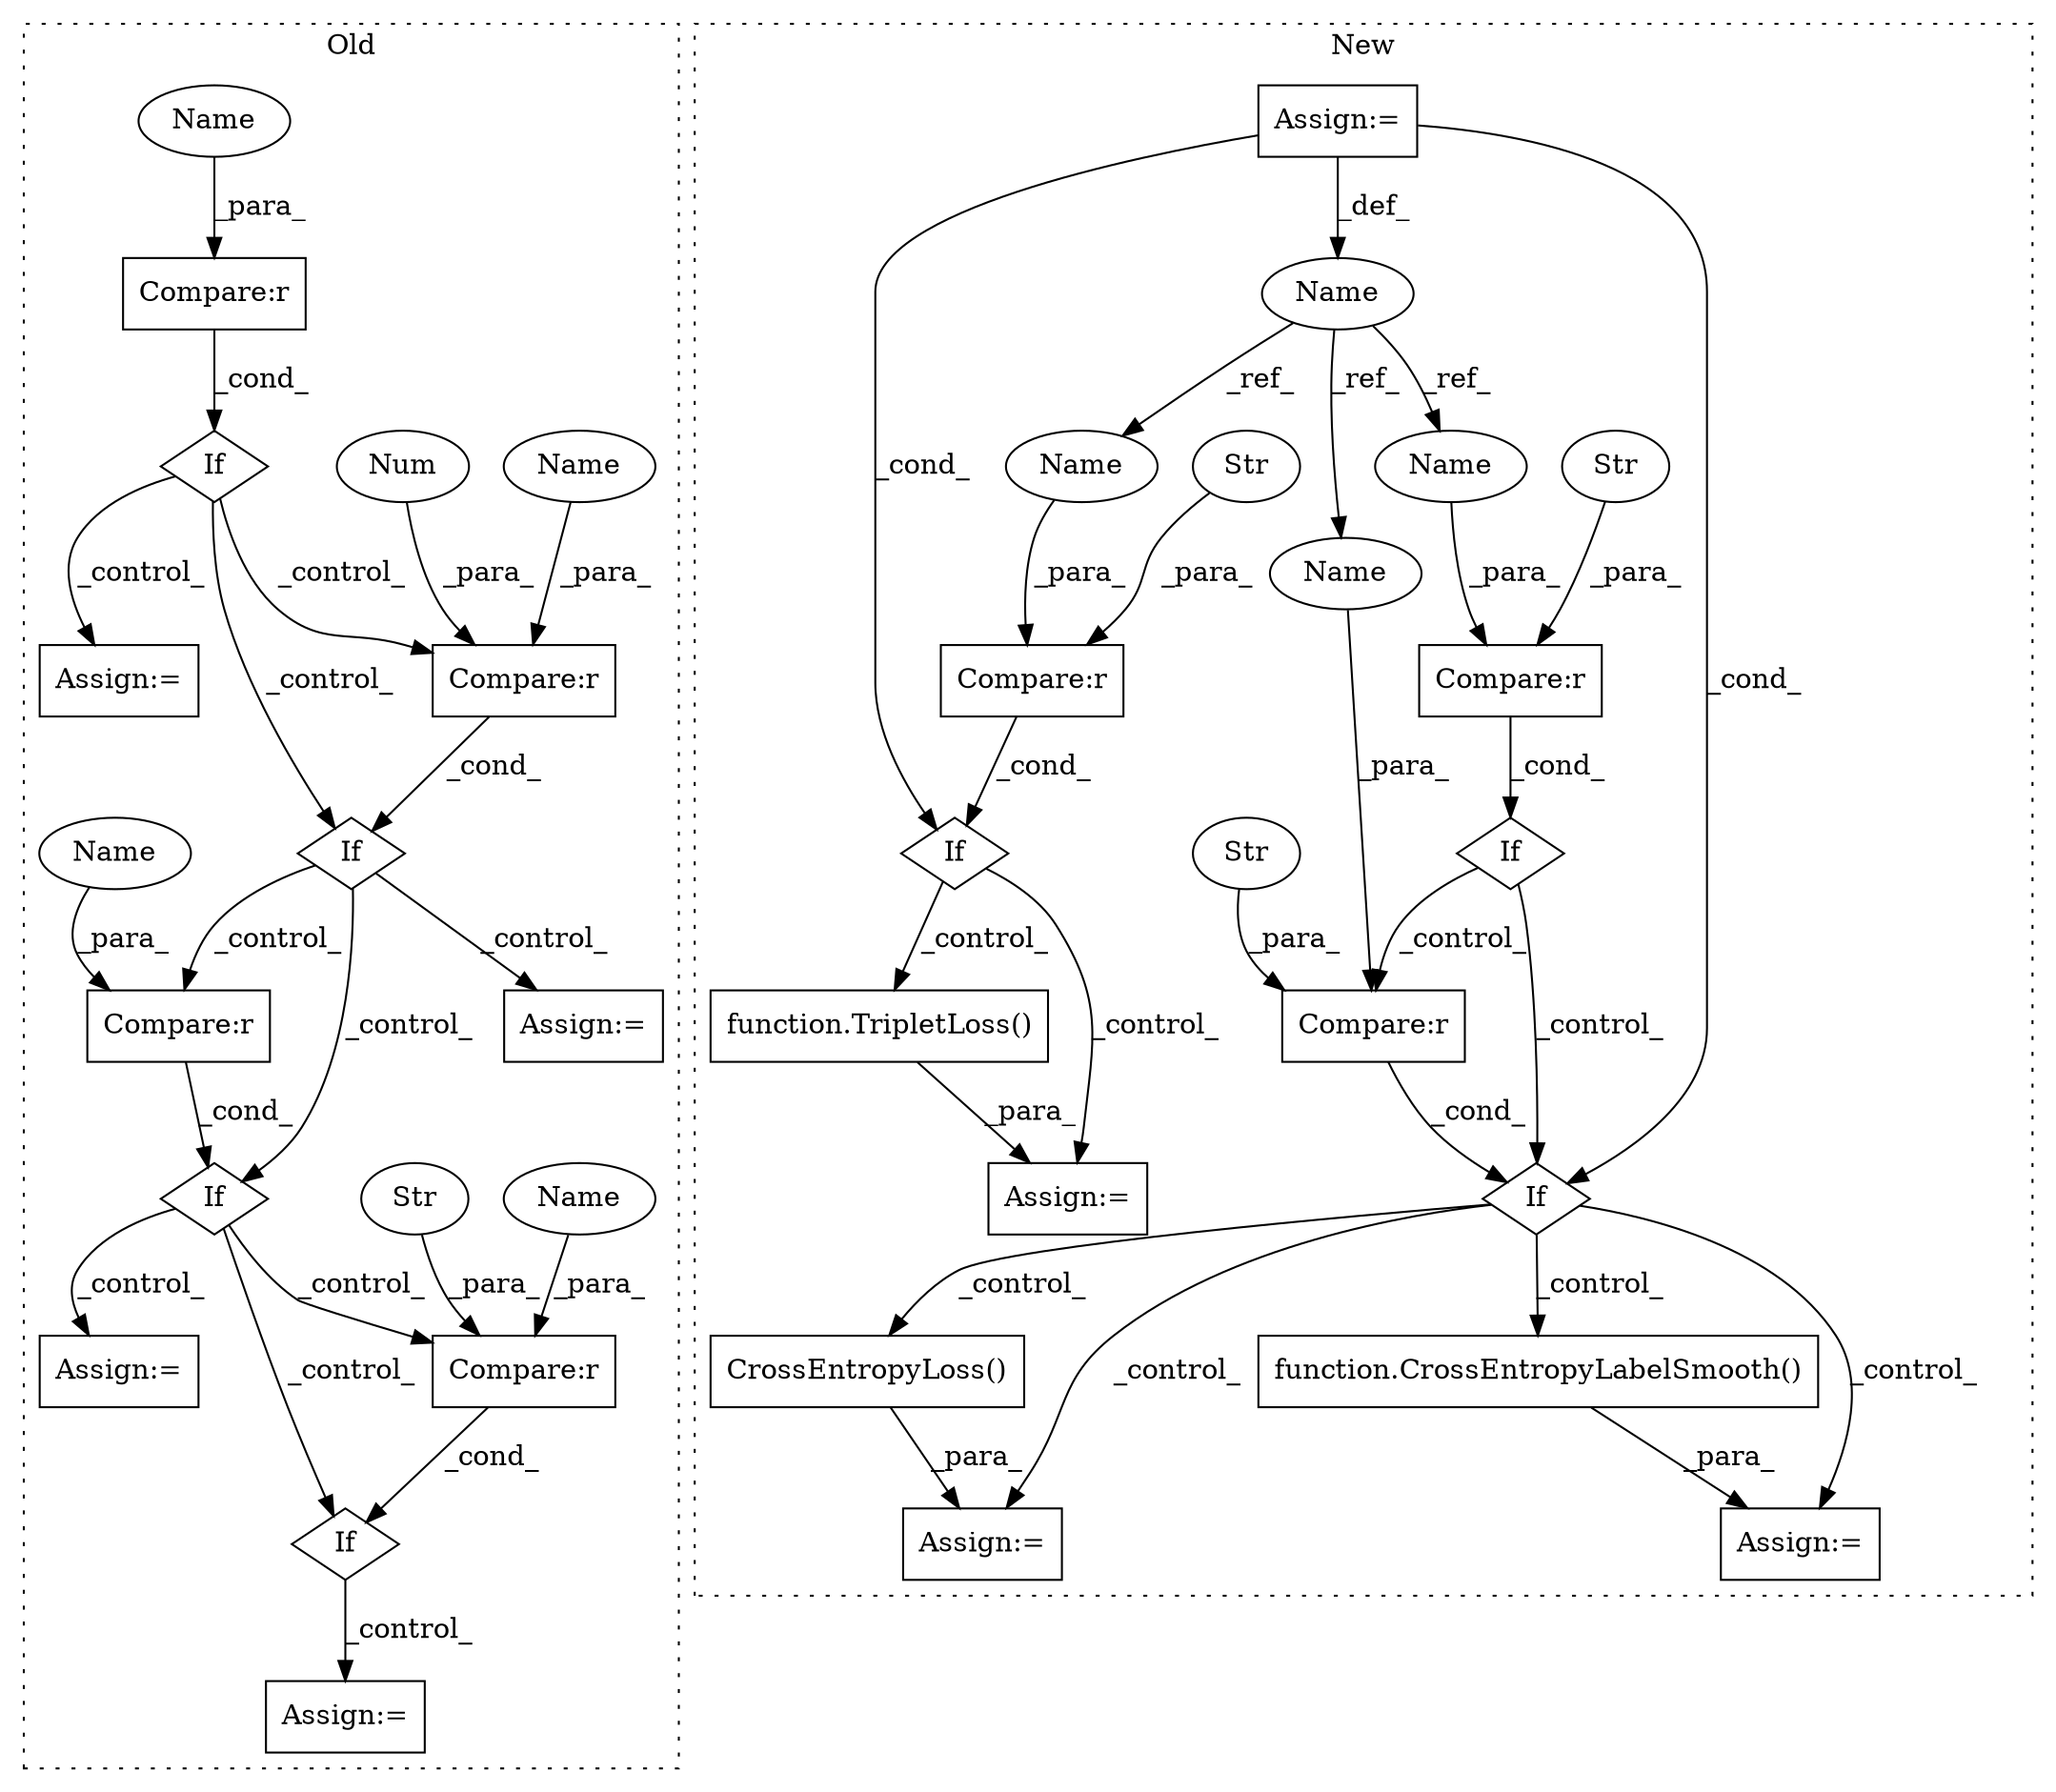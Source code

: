 digraph G {
subgraph cluster0 {
1 [label="If" a="96" s="1164,1183" l="3,18" shape="diamond"];
4 [label="Compare:r" a="40" s="1167" l="16" shape="box"];
5 [label="If" a="96" s="1313,1338" l="0,18" shape="diamond"];
6 [label="Num" a="76" s="1181" l="2" shape="ellipse"];
7 [label="If" a="96" s="1111,1150" l="3,14" shape="diamond"];
11 [label="Compare:r" a="40" s="1114" l="36" shape="box"];
12 [label="If" a="96" s="1239,1256" l="0,18" shape="diamond"];
13 [label="Compare:r" a="40" s="1239" l="17" shape="box"];
16 [label="Compare:r" a="40" s="1313" l="25" shape="box"];
17 [label="Str" a="66" s="1327" l="11" shape="ellipse"];
25 [label="Assign:=" a="68" s="1365" l="3" shape="box"];
26 [label="Assign:=" a="68" s="2000" l="3" shape="box"];
28 [label="Assign:=" a="68" s="1210" l="3" shape="box"];
29 [label="Assign:=" a="68" s="1283" l="3" shape="box"];
32 [label="Name" a="87" s="1239" l="10" shape="ellipse"];
33 [label="Name" a="87" s="1313" l="10" shape="ellipse"];
34 [label="Name" a="87" s="1114" l="10" shape="ellipse"];
35 [label="Name" a="87" s="1167" l="10" shape="ellipse"];
label = "Old";
style="dotted";
}
subgraph cluster1 {
2 [label="CrossEntropyLoss()" a="75" s="1947" l="21" shape="box"];
3 [label="If" a="96" s="1617,1647" l="3,14" shape="diamond"];
8 [label="Compare:r" a="40" s="1797" l="31" shape="box"];
9 [label="If" a="96" s="1794,1828" l="3,18" shape="diamond"];
10 [label="Str" a="66" s="1797" l="13" shape="ellipse"];
14 [label="Compare:r" a="40" s="1620" l="27" shape="box"];
15 [label="Str" a="66" s="1620" l="9" shape="ellipse"];
18 [label="function.CrossEntropyLabelSmooth()" a="75" s="1861,1896" l="24,1" shape="box"];
19 [label="Name" a="87" s="1582" l="14" shape="ellipse"];
20 [label="Compare:r" a="40" s="2152" l="27" shape="box"];
21 [label="If" a="96" s="2149,2179" l="3,14" shape="diamond"];
22 [label="Str" a="66" s="2152" l="9" shape="ellipse"];
23 [label="Assign:=" a="68" s="1858" l="3" shape="box"];
24 [label="Assign:=" a="68" s="1596" l="3" shape="box"];
27 [label="Assign:=" a="68" s="1944" l="3" shape="box"];
30 [label="Assign:=" a="68" s="2206" l="3" shape="box"];
31 [label="function.TripletLoss()" a="75" s="2209,2227" l="12,51" shape="box"];
36 [label="Name" a="87" s="1633" l="14" shape="ellipse"];
37 [label="Name" a="87" s="1814" l="14" shape="ellipse"];
38 [label="Name" a="87" s="2165" l="14" shape="ellipse"];
label = "New";
style="dotted";
}
1 -> 12 [label="_control_"];
1 -> 28 [label="_control_"];
1 -> 13 [label="_control_"];
2 -> 27 [label="_para_"];
3 -> 8 [label="_control_"];
3 -> 9 [label="_control_"];
4 -> 1 [label="_cond_"];
5 -> 25 [label="_control_"];
6 -> 4 [label="_para_"];
7 -> 1 [label="_control_"];
7 -> 4 [label="_control_"];
7 -> 26 [label="_control_"];
8 -> 9 [label="_cond_"];
9 -> 23 [label="_control_"];
9 -> 18 [label="_control_"];
9 -> 2 [label="_control_"];
9 -> 27 [label="_control_"];
10 -> 8 [label="_para_"];
11 -> 7 [label="_cond_"];
12 -> 16 [label="_control_"];
12 -> 5 [label="_control_"];
12 -> 29 [label="_control_"];
13 -> 12 [label="_cond_"];
14 -> 3 [label="_cond_"];
15 -> 14 [label="_para_"];
16 -> 5 [label="_cond_"];
17 -> 16 [label="_para_"];
18 -> 23 [label="_para_"];
19 -> 37 [label="_ref_"];
19 -> 36 [label="_ref_"];
19 -> 38 [label="_ref_"];
20 -> 21 [label="_cond_"];
21 -> 30 [label="_control_"];
21 -> 31 [label="_control_"];
22 -> 20 [label="_para_"];
24 -> 9 [label="_cond_"];
24 -> 21 [label="_cond_"];
24 -> 19 [label="_def_"];
31 -> 30 [label="_para_"];
32 -> 13 [label="_para_"];
33 -> 16 [label="_para_"];
34 -> 11 [label="_para_"];
35 -> 4 [label="_para_"];
36 -> 14 [label="_para_"];
37 -> 8 [label="_para_"];
38 -> 20 [label="_para_"];
}